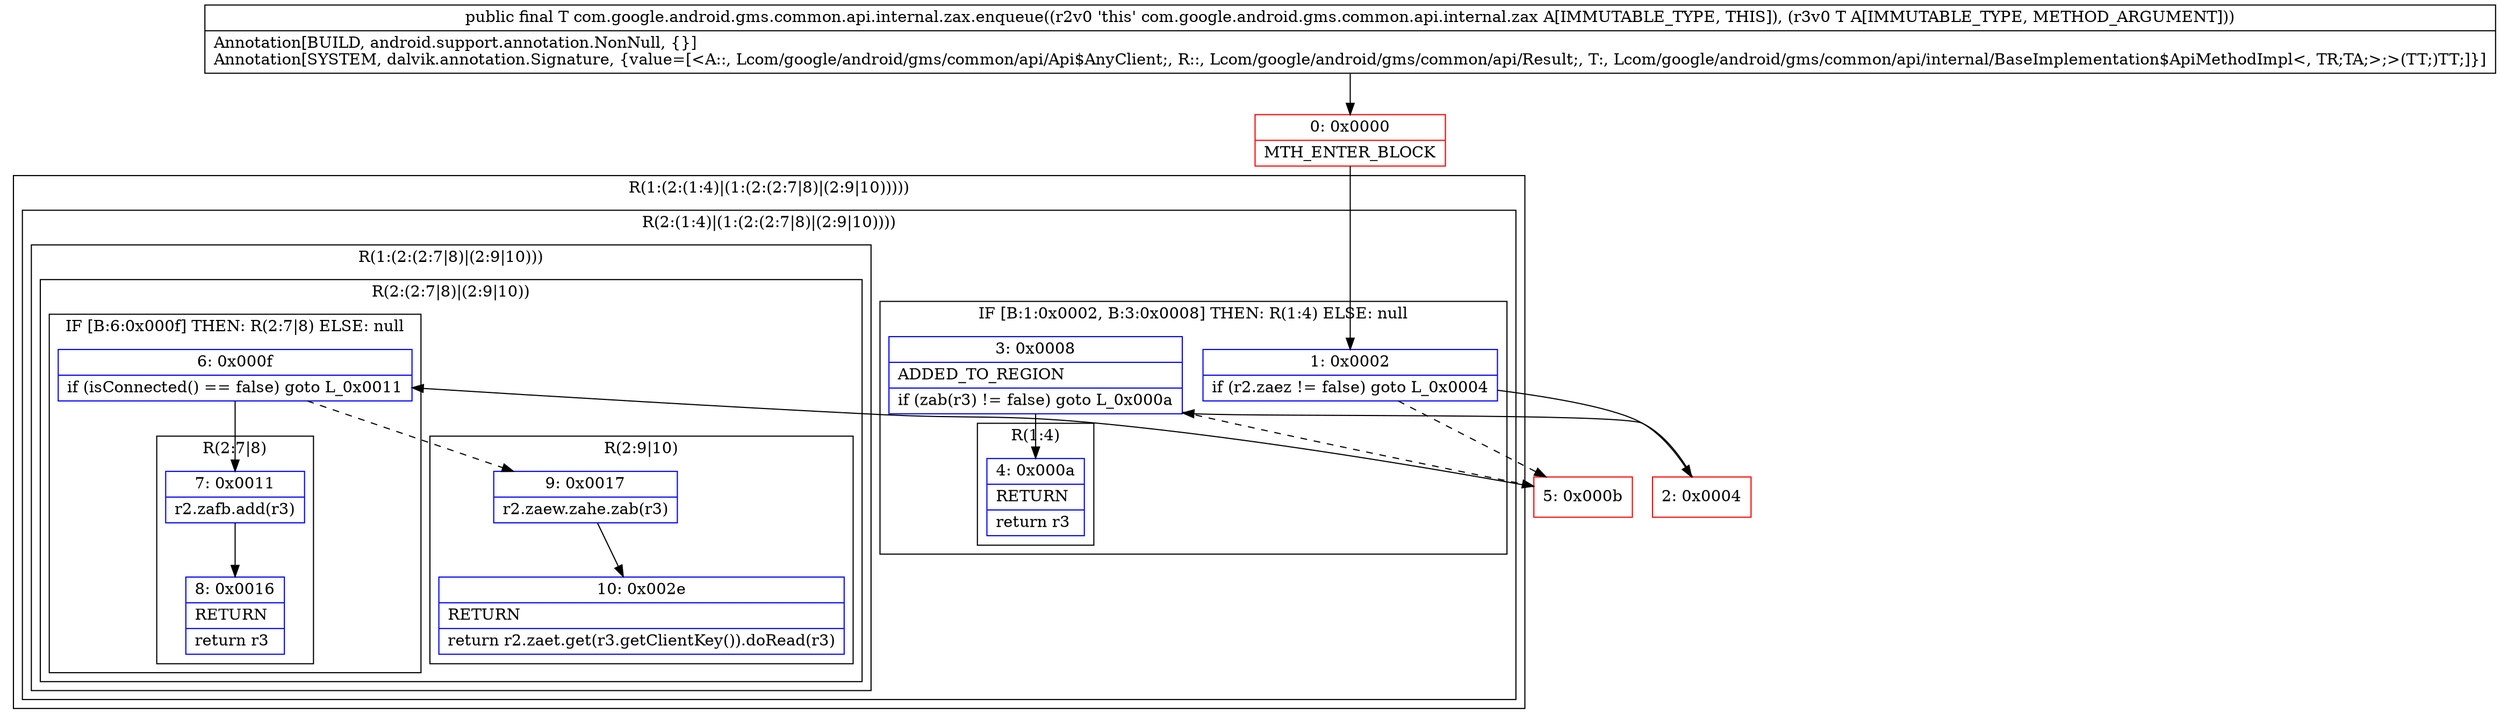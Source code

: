 digraph "CFG forcom.google.android.gms.common.api.internal.zax.enqueue(Lcom\/google\/android\/gms\/common\/api\/internal\/BaseImplementation$ApiMethodImpl;)Lcom\/google\/android\/gms\/common\/api\/internal\/BaseImplementation$ApiMethodImpl;" {
subgraph cluster_Region_779177112 {
label = "R(1:(2:(1:4)|(1:(2:(2:7|8)|(2:9|10)))))";
node [shape=record,color=blue];
subgraph cluster_Region_851267691 {
label = "R(2:(1:4)|(1:(2:(2:7|8)|(2:9|10))))";
node [shape=record,color=blue];
subgraph cluster_IfRegion_336601185 {
label = "IF [B:1:0x0002, B:3:0x0008] THEN: R(1:4) ELSE: null";
node [shape=record,color=blue];
Node_1 [shape=record,label="{1\:\ 0x0002|if (r2.zaez != false) goto L_0x0004\l}"];
Node_3 [shape=record,label="{3\:\ 0x0008|ADDED_TO_REGION\l|if (zab(r3) != false) goto L_0x000a\l}"];
subgraph cluster_Region_1897178645 {
label = "R(1:4)";
node [shape=record,color=blue];
Node_4 [shape=record,label="{4\:\ 0x000a|RETURN\l|return r3\l}"];
}
}
subgraph cluster_Region_1428496675 {
label = "R(1:(2:(2:7|8)|(2:9|10)))";
node [shape=record,color=blue];
subgraph cluster_Region_222498276 {
label = "R(2:(2:7|8)|(2:9|10))";
node [shape=record,color=blue];
subgraph cluster_IfRegion_407185157 {
label = "IF [B:6:0x000f] THEN: R(2:7|8) ELSE: null";
node [shape=record,color=blue];
Node_6 [shape=record,label="{6\:\ 0x000f|if (isConnected() == false) goto L_0x0011\l}"];
subgraph cluster_Region_1278549526 {
label = "R(2:7|8)";
node [shape=record,color=blue];
Node_7 [shape=record,label="{7\:\ 0x0011|r2.zafb.add(r3)\l}"];
Node_8 [shape=record,label="{8\:\ 0x0016|RETURN\l|return r3\l}"];
}
}
subgraph cluster_Region_820318858 {
label = "R(2:9|10)";
node [shape=record,color=blue];
Node_9 [shape=record,label="{9\:\ 0x0017|r2.zaew.zahe.zab(r3)\l}"];
Node_10 [shape=record,label="{10\:\ 0x002e|RETURN\l|return r2.zaet.get(r3.getClientKey()).doRead(r3)\l}"];
}
}
}
}
}
Node_0 [shape=record,color=red,label="{0\:\ 0x0000|MTH_ENTER_BLOCK\l}"];
Node_2 [shape=record,color=red,label="{2\:\ 0x0004}"];
Node_5 [shape=record,color=red,label="{5\:\ 0x000b}"];
MethodNode[shape=record,label="{public final T com.google.android.gms.common.api.internal.zax.enqueue((r2v0 'this' com.google.android.gms.common.api.internal.zax A[IMMUTABLE_TYPE, THIS]), (r3v0 T A[IMMUTABLE_TYPE, METHOD_ARGUMENT]))  | Annotation[BUILD, android.support.annotation.NonNull, \{\}]\lAnnotation[SYSTEM, dalvik.annotation.Signature, \{value=[\<A::, Lcom\/google\/android\/gms\/common\/api\/Api$AnyClient;, R::, Lcom\/google\/android\/gms\/common\/api\/Result;, T:, Lcom\/google\/android\/gms\/common\/api\/internal\/BaseImplementation$ApiMethodImpl\<, TR;TA;\>;\>(TT;)TT;]\}]\l}"];
MethodNode -> Node_0;
Node_1 -> Node_2;
Node_1 -> Node_5[style=dashed];
Node_3 -> Node_4;
Node_3 -> Node_5[style=dashed];
Node_6 -> Node_7;
Node_6 -> Node_9[style=dashed];
Node_7 -> Node_8;
Node_9 -> Node_10;
Node_0 -> Node_1;
Node_2 -> Node_3;
Node_5 -> Node_6;
}

